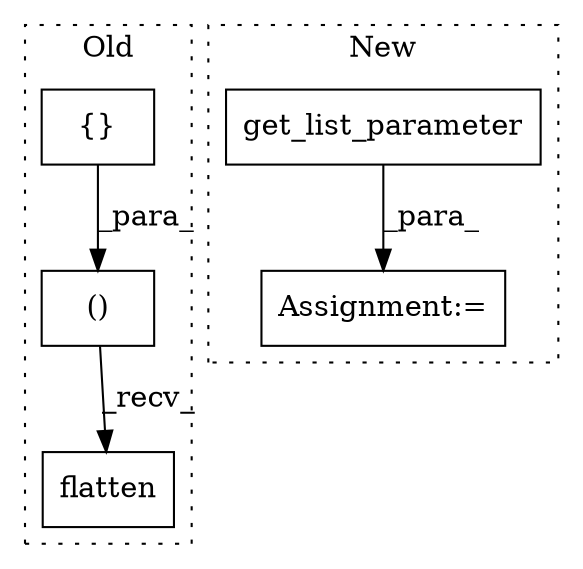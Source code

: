 digraph G {
subgraph cluster0 {
1 [label="()" a="106" s="3409" l="96" shape="box"];
3 [label="{}" a="4" s="3446,3457" l="1,1" shape="box"];
4 [label="flatten" a="32" s="3508" l="9" shape="box"];
label = "Old";
style="dotted";
}
subgraph cluster1 {
2 [label="get_list_parameter" a="32" s="3140,3188" l="19,1" shape="box"];
5 [label="Assignment:=" a="7" s="3139" l="1" shape="box"];
label = "New";
style="dotted";
}
1 -> 4 [label="_recv_"];
2 -> 5 [label="_para_"];
3 -> 1 [label="_para_"];
}